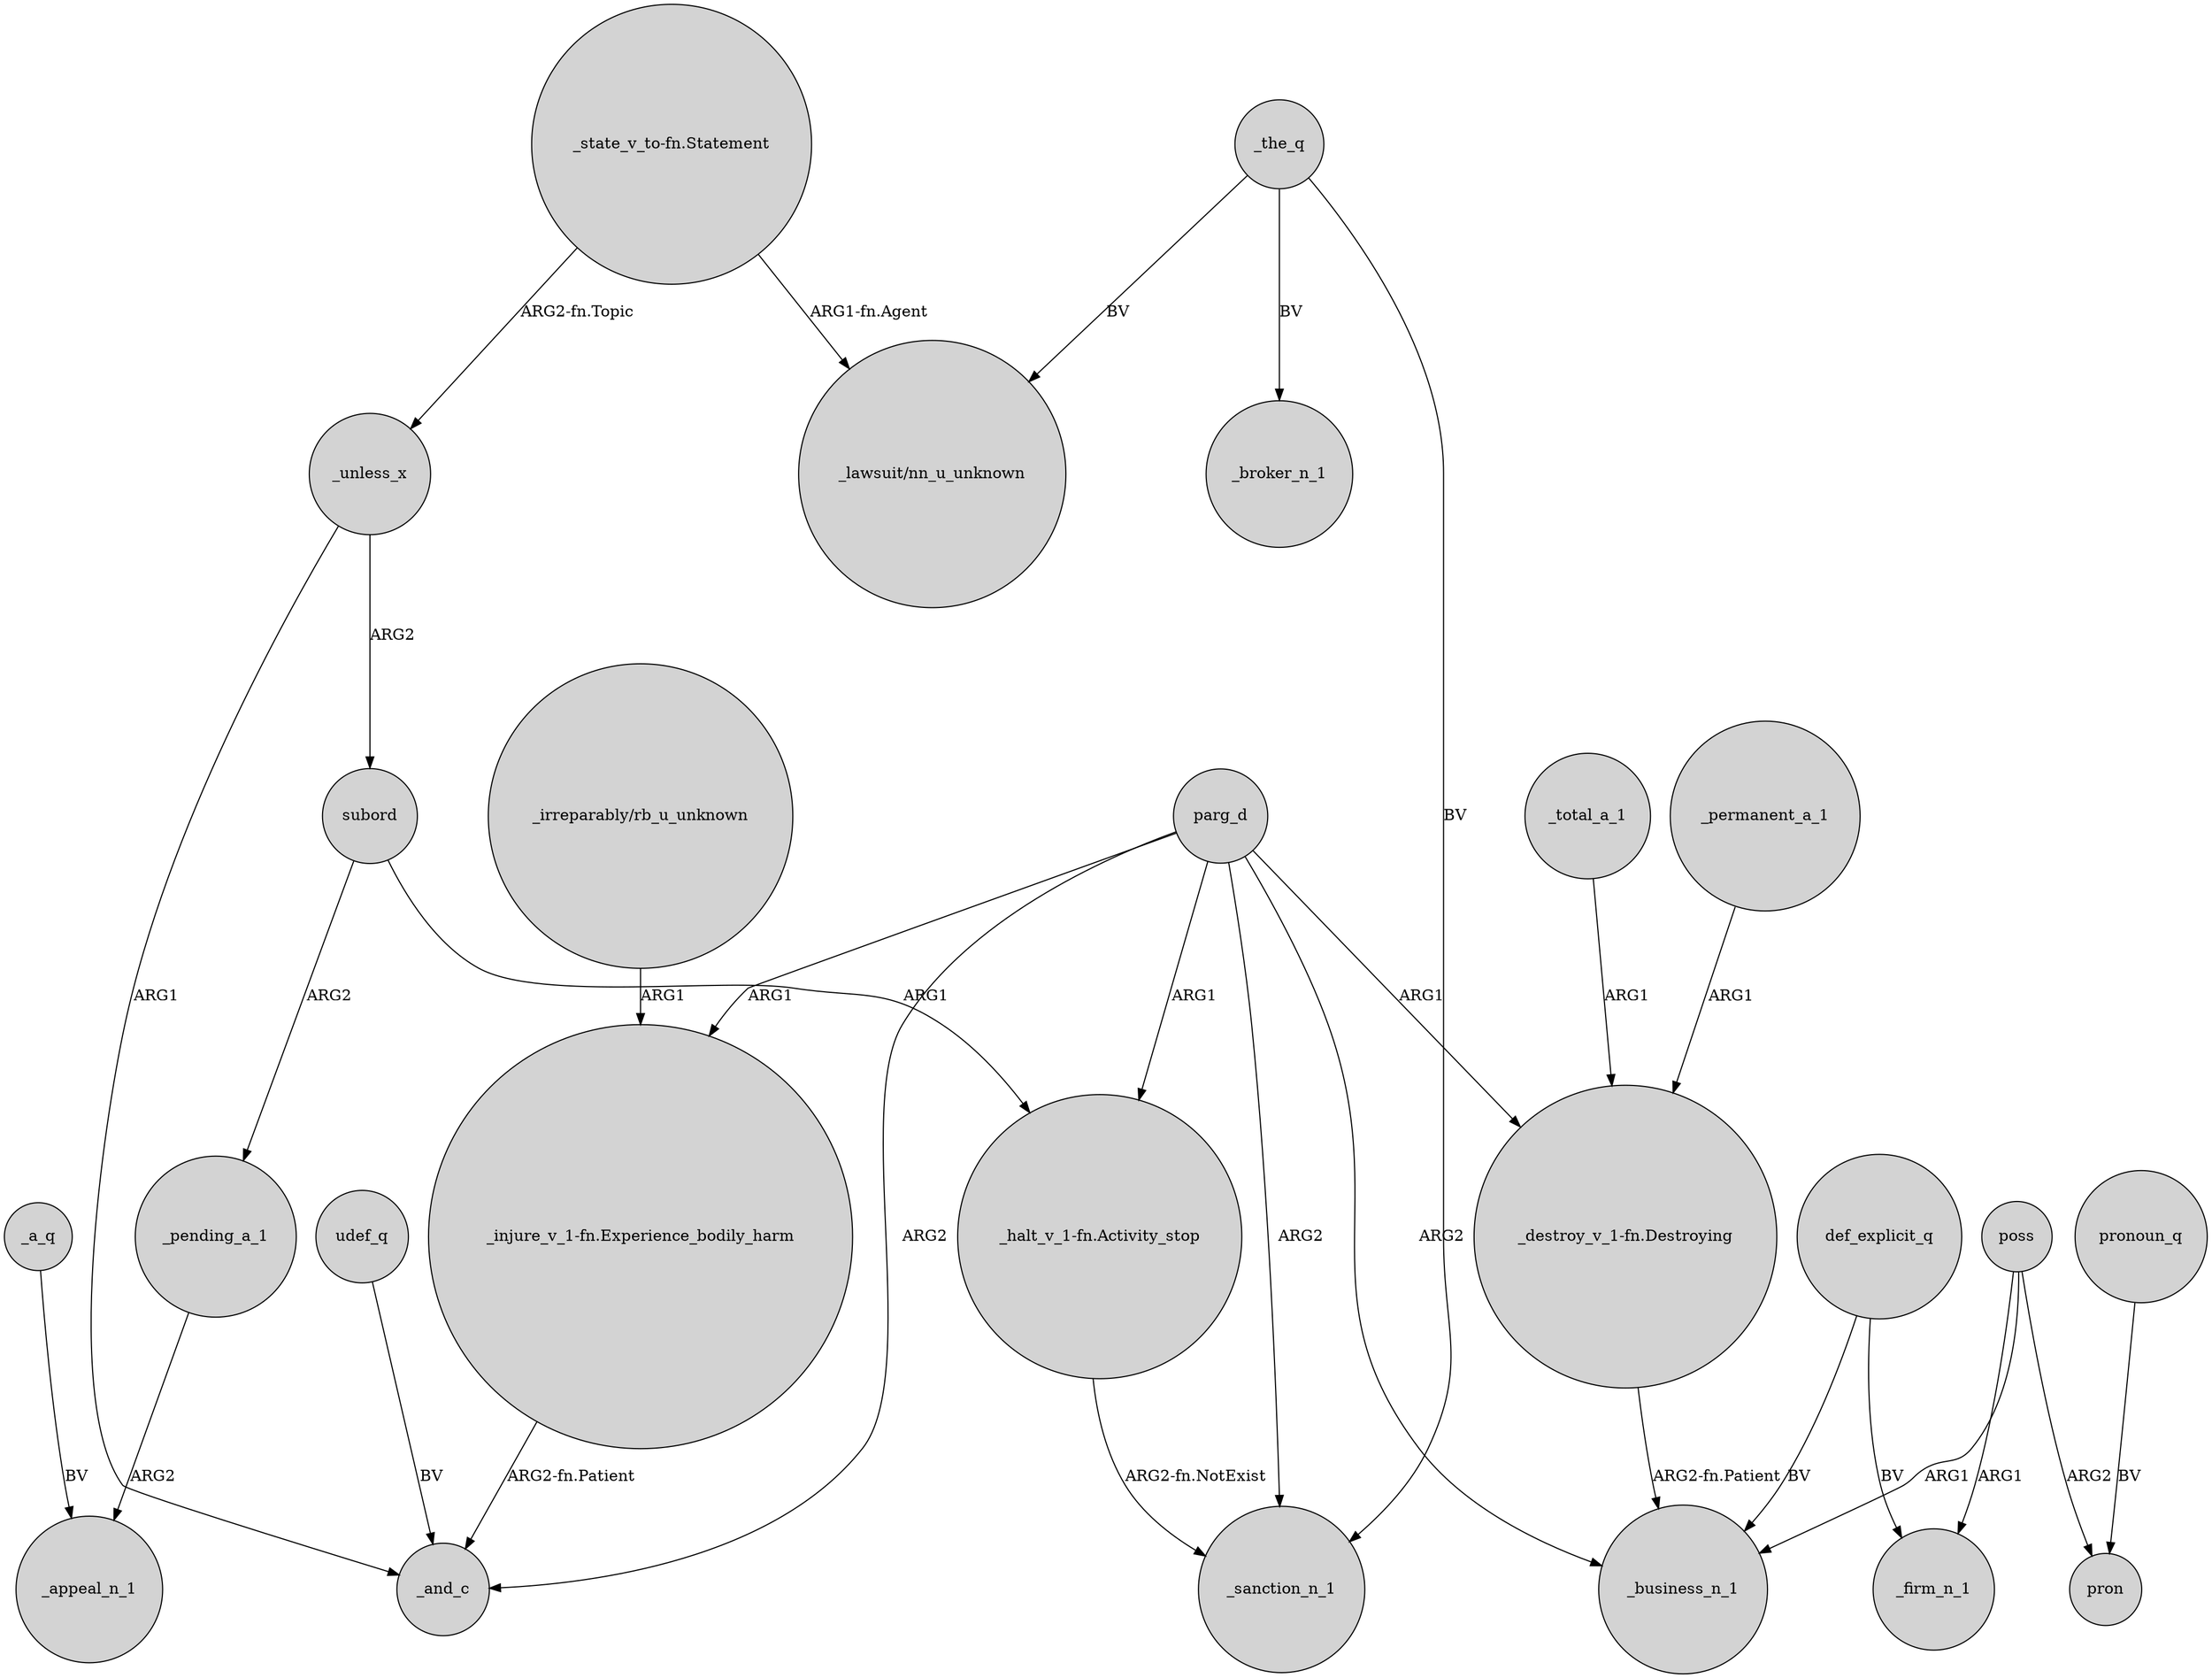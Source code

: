 digraph {
	node [shape=circle style=filled]
	parg_d -> _sanction_n_1 [label=ARG2]
	"_state_v_to-fn.Statement" -> _unless_x [label="ARG2-fn.Topic"]
	poss -> pron [label=ARG2]
	parg_d -> "_injure_v_1-fn.Experience_bodily_harm" [label=ARG1]
	parg_d -> "_destroy_v_1-fn.Destroying" [label=ARG1]
	subord -> _pending_a_1 [label=ARG2]
	_the_q -> "_lawsuit/nn_u_unknown" [label=BV]
	poss -> _business_n_1 [label=ARG1]
	"_injure_v_1-fn.Experience_bodily_harm" -> _and_c [label="ARG2-fn.Patient"]
	_the_q -> _sanction_n_1 [label=BV]
	parg_d -> _and_c [label=ARG2]
	_total_a_1 -> "_destroy_v_1-fn.Destroying" [label=ARG1]
	pronoun_q -> pron [label=BV]
	_permanent_a_1 -> "_destroy_v_1-fn.Destroying" [label=ARG1]
	"_halt_v_1-fn.Activity_stop" -> _sanction_n_1 [label="ARG2-fn.NotExist"]
	"_state_v_to-fn.Statement" -> "_lawsuit/nn_u_unknown" [label="ARG1-fn.Agent"]
	"_destroy_v_1-fn.Destroying" -> _business_n_1 [label="ARG2-fn.Patient"]
	def_explicit_q -> _firm_n_1 [label=BV]
	"_irreparably/rb_u_unknown" -> "_injure_v_1-fn.Experience_bodily_harm" [label=ARG1]
	poss -> _firm_n_1 [label=ARG1]
	parg_d -> _business_n_1 [label=ARG2]
	_unless_x -> subord [label=ARG2]
	_unless_x -> _and_c [label=ARG1]
	parg_d -> "_halt_v_1-fn.Activity_stop" [label=ARG1]
	udef_q -> _and_c [label=BV]
	_a_q -> _appeal_n_1 [label=BV]
	subord -> "_halt_v_1-fn.Activity_stop" [label=ARG1]
	_the_q -> _broker_n_1 [label=BV]
	def_explicit_q -> _business_n_1 [label=BV]
	_pending_a_1 -> _appeal_n_1 [label=ARG2]
}
